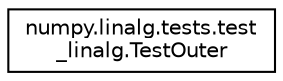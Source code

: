 digraph "Graphical Class Hierarchy"
{
 // LATEX_PDF_SIZE
  edge [fontname="Helvetica",fontsize="10",labelfontname="Helvetica",labelfontsize="10"];
  node [fontname="Helvetica",fontsize="10",shape=record];
  rankdir="LR";
  Node0 [label="numpy.linalg.tests.test\l_linalg.TestOuter",height=0.2,width=0.4,color="black", fillcolor="white", style="filled",URL="$classnumpy_1_1linalg_1_1tests_1_1test__linalg_1_1TestOuter.html",tooltip=" "];
}

